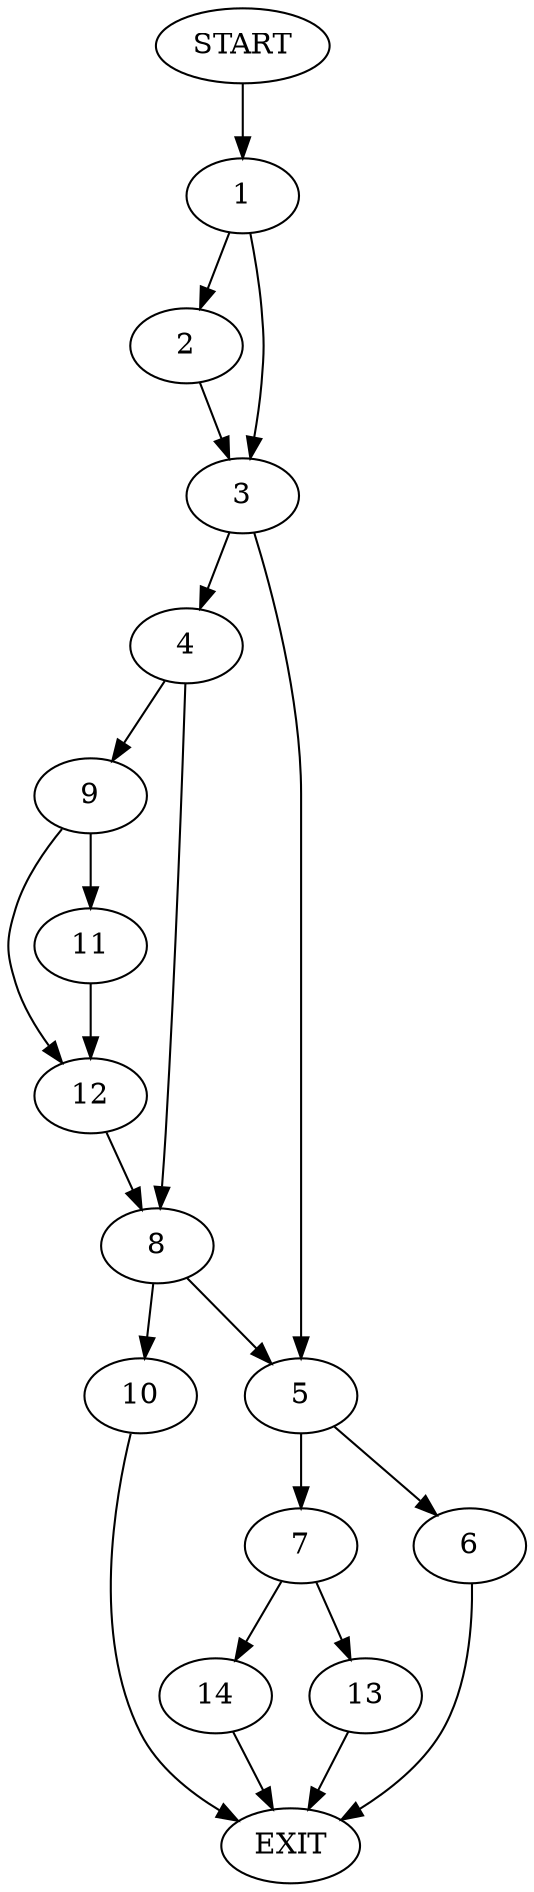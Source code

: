 digraph {
0 [label="START"]
15 [label="EXIT"]
0 -> 1
1 -> 2
1 -> 3
3 -> 4
3 -> 5
2 -> 3
5 -> 6
5 -> 7
4 -> 8
4 -> 9
8 -> 10
8 -> 5
9 -> 11
9 -> 12
12 -> 8
11 -> 12
10 -> 15
6 -> 15
7 -> 13
7 -> 14
13 -> 15
14 -> 15
}
